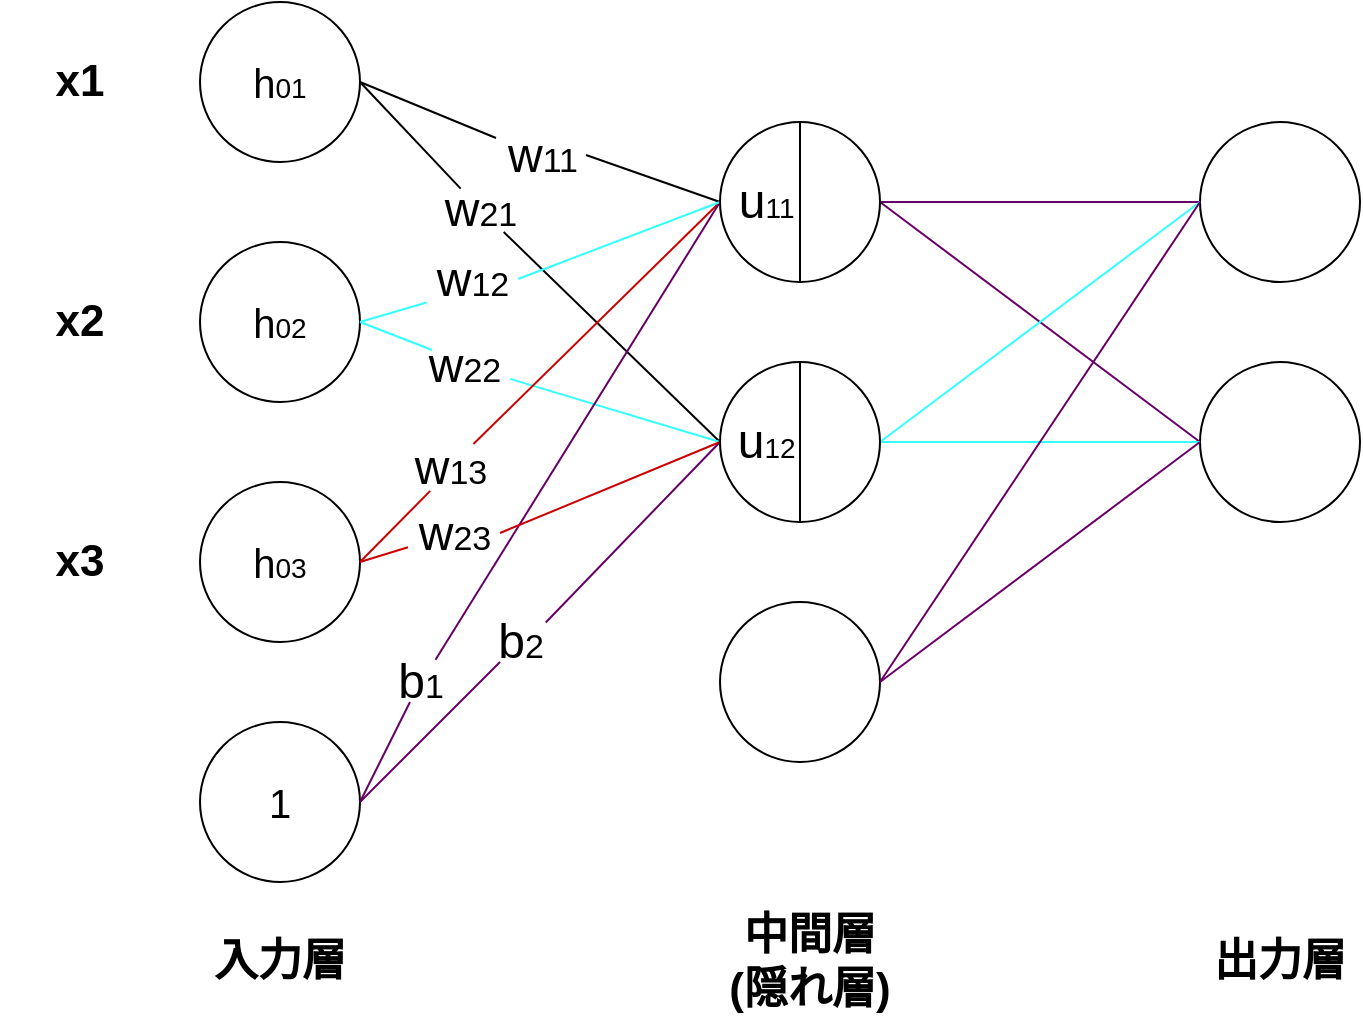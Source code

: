 <mxfile version="14.5.1" type="device"><diagram id="WjLQD2si7O1cluvUDKrH" name="ページ1"><mxGraphModel dx="792" dy="980" grid="1" gridSize="10" guides="1" tooltips="1" connect="1" arrows="1" fold="1" page="1" pageScale="1" pageWidth="1920" pageHeight="1200" math="0" shadow="0"><root><mxCell id="0"/><mxCell id="1" parent="0"/><mxCell id="cFgFDYzUAmebw3sZvCWR-1" value="&lt;font style=&quot;font-size: 20px&quot;&gt;h&lt;/font&gt;&lt;font style=&quot;font-size: 14px&quot;&gt;01&lt;/font&gt;" style="ellipse;whiteSpace=wrap;html=1;aspect=fixed;" vertex="1" parent="1"><mxGeometry x="220" y="120" width="80" height="80" as="geometry"/></mxCell><mxCell id="cFgFDYzUAmebw3sZvCWR-2" value="&lt;font style=&quot;font-size: 20px&quot;&gt;1&lt;/font&gt;" style="ellipse;whiteSpace=wrap;html=1;aspect=fixed;" vertex="1" parent="1"><mxGeometry x="220" y="480" width="80" height="80" as="geometry"/></mxCell><mxCell id="cFgFDYzUAmebw3sZvCWR-3" value="&lt;span style=&quot;font-size: 20px&quot;&gt;h&lt;/span&gt;&lt;span style=&quot;font-size: 14px&quot;&gt;03&lt;/span&gt;" style="ellipse;whiteSpace=wrap;html=1;aspect=fixed;" vertex="1" parent="1"><mxGeometry x="220" y="360" width="80" height="80" as="geometry"/></mxCell><mxCell id="cFgFDYzUAmebw3sZvCWR-4" value="&lt;span style=&quot;font-size: 20px&quot;&gt;h&lt;/span&gt;&lt;span style=&quot;font-size: 14px&quot;&gt;02&lt;/span&gt;" style="ellipse;whiteSpace=wrap;html=1;aspect=fixed;" vertex="1" parent="1"><mxGeometry x="220" y="240" width="80" height="80" as="geometry"/></mxCell><mxCell id="cFgFDYzUAmebw3sZvCWR-6" value="" style="ellipse;whiteSpace=wrap;html=1;aspect=fixed;" vertex="1" parent="1"><mxGeometry x="480" y="420" width="80" height="80" as="geometry"/></mxCell><mxCell id="cFgFDYzUAmebw3sZvCWR-8" value="" style="endArrow=none;html=1;exitX=1;exitY=0.5;exitDx=0;exitDy=0;entryX=0;entryY=0.5;entryDx=0;entryDy=0;shadow=0;" edge="1" parent="1" source="cFgFDYzUAmebw3sZvCWR-48" target="cFgFDYzUAmebw3sZvCWR-64"><mxGeometry width="50" height="50" relative="1" as="geometry"><mxPoint x="520" y="400" as="sourcePoint"/><mxPoint x="480" y="220" as="targetPoint"/></mxGeometry></mxCell><mxCell id="cFgFDYzUAmebw3sZvCWR-9" value="" style="endArrow=none;html=1;entryX=0;entryY=0.5;entryDx=0;entryDy=0;" edge="1" parent="1" source="cFgFDYzUAmebw3sZvCWR-49" target="cFgFDYzUAmebw3sZvCWR-66"><mxGeometry width="50" height="50" relative="1" as="geometry"><mxPoint x="300" y="160" as="sourcePoint"/><mxPoint x="480" y="340" as="targetPoint"/></mxGeometry></mxCell><mxCell id="cFgFDYzUAmebw3sZvCWR-11" value="" style="endArrow=none;html=1;entryX=1;entryY=0.5;entryDx=0;entryDy=0;exitX=0.007;exitY=1.01;exitDx=0;exitDy=0;strokeColor=#33FFFF;exitPerimeter=0;" edge="1" parent="1" source="cFgFDYzUAmebw3sZvCWR-50" target="cFgFDYzUAmebw3sZvCWR-4"><mxGeometry width="50" height="50" relative="1" as="geometry"><mxPoint x="520" y="400" as="sourcePoint"/><mxPoint x="570" y="350" as="targetPoint"/></mxGeometry></mxCell><mxCell id="cFgFDYzUAmebw3sZvCWR-16" value="" style="endArrow=none;html=1;entryX=0;entryY=0.5;entryDx=0;entryDy=0;strokeColor=#33FFFF;" edge="1" parent="1" source="cFgFDYzUAmebw3sZvCWR-51" target="cFgFDYzUAmebw3sZvCWR-66"><mxGeometry width="50" height="50" relative="1" as="geometry"><mxPoint x="300" y="280" as="sourcePoint"/><mxPoint x="480" y="340" as="targetPoint"/></mxGeometry></mxCell><mxCell id="cFgFDYzUAmebw3sZvCWR-20" value="" style="endArrow=none;html=1;strokeColor=#CC0000;entryX=0;entryY=0.5;entryDx=0;entryDy=0;" edge="1" parent="1" source="cFgFDYzUAmebw3sZvCWR-52" target="cFgFDYzUAmebw3sZvCWR-64"><mxGeometry width="50" height="50" relative="1" as="geometry"><mxPoint x="520" y="400" as="sourcePoint"/><mxPoint x="480" y="220" as="targetPoint"/></mxGeometry></mxCell><mxCell id="cFgFDYzUAmebw3sZvCWR-22" value="" style="endArrow=none;html=1;strokeColor=#CC0000;entryX=1;entryY=0.5;entryDx=0;entryDy=0;" edge="1" parent="1" source="cFgFDYzUAmebw3sZvCWR-53" target="cFgFDYzUAmebw3sZvCWR-3"><mxGeometry width="50" height="50" relative="1" as="geometry"><mxPoint x="520" y="400" as="sourcePoint"/><mxPoint x="570" y="350" as="targetPoint"/></mxGeometry></mxCell><mxCell id="cFgFDYzUAmebw3sZvCWR-25" value="" style="endArrow=none;html=1;shadow=0;strokeColor=#660066;exitX=0.694;exitY=-0.056;exitDx=0;exitDy=0;entryX=0;entryY=0.5;entryDx=0;entryDy=0;exitPerimeter=0;" edge="1" parent="1" source="cFgFDYzUAmebw3sZvCWR-68" target="cFgFDYzUAmebw3sZvCWR-64"><mxGeometry width="50" height="50" relative="1" as="geometry"><mxPoint x="520" y="400" as="sourcePoint"/><mxPoint x="480" y="220" as="targetPoint"/></mxGeometry></mxCell><mxCell id="cFgFDYzUAmebw3sZvCWR-26" value="" style="endArrow=none;html=1;shadow=0;strokeColor=#660066;exitX=0.822;exitY=0.011;exitDx=0;exitDy=0;entryX=0;entryY=0.5;entryDx=0;entryDy=0;exitPerimeter=0;" edge="1" parent="1" source="cFgFDYzUAmebw3sZvCWR-67" target="cFgFDYzUAmebw3sZvCWR-66"><mxGeometry width="50" height="50" relative="1" as="geometry"><mxPoint x="520" y="400" as="sourcePoint"/><mxPoint x="480" y="340" as="targetPoint"/></mxGeometry></mxCell><mxCell id="cFgFDYzUAmebw3sZvCWR-27" value="" style="ellipse;whiteSpace=wrap;html=1;aspect=fixed;" vertex="1" parent="1"><mxGeometry x="720" y="300" width="80" height="80" as="geometry"/></mxCell><mxCell id="cFgFDYzUAmebw3sZvCWR-28" value="" style="ellipse;whiteSpace=wrap;html=1;aspect=fixed;" vertex="1" parent="1"><mxGeometry x="720" y="180" width="80" height="80" as="geometry"/></mxCell><mxCell id="cFgFDYzUAmebw3sZvCWR-29" value="" style="endArrow=none;html=1;shadow=0;strokeColor=#660066;entryX=1;entryY=0.5;entryDx=0;entryDy=0;exitX=0;exitY=0.5;exitDx=0;exitDy=0;" edge="1" parent="1" source="cFgFDYzUAmebw3sZvCWR-28" target="cFgFDYzUAmebw3sZvCWR-64"><mxGeometry width="50" height="50" relative="1" as="geometry"><mxPoint x="520" y="400" as="sourcePoint"/><mxPoint x="560" y="220" as="targetPoint"/></mxGeometry></mxCell><mxCell id="cFgFDYzUAmebw3sZvCWR-31" value="" style="endArrow=none;html=1;shadow=0;strokeColor=#660066;entryX=1;entryY=0.5;entryDx=0;entryDy=0;exitX=0;exitY=0.5;exitDx=0;exitDy=0;" edge="1" parent="1" source="cFgFDYzUAmebw3sZvCWR-27" target="cFgFDYzUAmebw3sZvCWR-64"><mxGeometry width="50" height="50" relative="1" as="geometry"><mxPoint x="520" y="400" as="sourcePoint"/><mxPoint x="560" y="220" as="targetPoint"/></mxGeometry></mxCell><mxCell id="cFgFDYzUAmebw3sZvCWR-33" value="" style="endArrow=none;html=1;entryX=0;entryY=0.5;entryDx=0;entryDy=0;exitX=1;exitY=0.5;exitDx=0;exitDy=0;strokeColor=#33FFFF;" edge="1" parent="1" source="cFgFDYzUAmebw3sZvCWR-66" target="cFgFDYzUAmebw3sZvCWR-28"><mxGeometry width="50" height="50" relative="1" as="geometry"><mxPoint x="560" y="340" as="sourcePoint"/><mxPoint x="310" y="290" as="targetPoint"/></mxGeometry></mxCell><mxCell id="cFgFDYzUAmebw3sZvCWR-34" value="" style="endArrow=none;html=1;exitX=1;exitY=0.5;exitDx=0;exitDy=0;strokeColor=#33FFFF;entryX=0;entryY=0.5;entryDx=0;entryDy=0;" edge="1" parent="1" source="cFgFDYzUAmebw3sZvCWR-66" target="cFgFDYzUAmebw3sZvCWR-27"><mxGeometry width="50" height="50" relative="1" as="geometry"><mxPoint x="560" y="340" as="sourcePoint"/><mxPoint x="650" y="340" as="targetPoint"/></mxGeometry></mxCell><mxCell id="cFgFDYzUAmebw3sZvCWR-35" value="&lt;font style=&quot;font-size: 22px&quot;&gt;&lt;b&gt;入力層&lt;/b&gt;&lt;/font&gt;" style="text;html=1;strokeColor=none;fillColor=none;align=center;verticalAlign=middle;whiteSpace=wrap;rounded=0;" vertex="1" parent="1"><mxGeometry x="220" y="590" width="80" height="20" as="geometry"/></mxCell><mxCell id="cFgFDYzUAmebw3sZvCWR-37" value="&lt;span style=&quot;font-size: 22px&quot;&gt;&lt;b&gt;中間層(隠れ層)&lt;br&gt;&lt;/b&gt;&lt;/span&gt;" style="text;html=1;strokeColor=none;fillColor=none;align=center;verticalAlign=middle;whiteSpace=wrap;rounded=0;" vertex="1" parent="1"><mxGeometry x="480" y="590" width="90" height="20" as="geometry"/></mxCell><mxCell id="cFgFDYzUAmebw3sZvCWR-38" value="&lt;font style=&quot;font-size: 22px&quot;&gt;&lt;b&gt;出力層&lt;/b&gt;&lt;/font&gt;" style="text;html=1;strokeColor=none;fillColor=none;align=center;verticalAlign=middle;whiteSpace=wrap;rounded=0;" vertex="1" parent="1"><mxGeometry x="720" y="590" width="80" height="20" as="geometry"/></mxCell><mxCell id="cFgFDYzUAmebw3sZvCWR-41" value="" style="endArrow=none;html=1;shadow=0;strokeColor=#660066;exitX=1;exitY=0.5;exitDx=0;exitDy=0;entryX=0;entryY=0.5;entryDx=0;entryDy=0;" edge="1" parent="1" source="cFgFDYzUAmebw3sZvCWR-6" target="cFgFDYzUAmebw3sZvCWR-28"><mxGeometry width="50" height="50" relative="1" as="geometry"><mxPoint x="310" y="530" as="sourcePoint"/><mxPoint x="490" y="230" as="targetPoint"/></mxGeometry></mxCell><mxCell id="cFgFDYzUAmebw3sZvCWR-42" value="" style="endArrow=none;html=1;shadow=0;strokeColor=#660066;exitX=1;exitY=0.5;exitDx=0;exitDy=0;entryX=0;entryY=0.5;entryDx=0;entryDy=0;" edge="1" parent="1" source="cFgFDYzUAmebw3sZvCWR-6" target="cFgFDYzUAmebw3sZvCWR-27"><mxGeometry width="50" height="50" relative="1" as="geometry"><mxPoint x="320" y="540" as="sourcePoint"/><mxPoint x="720" y="340" as="targetPoint"/></mxGeometry></mxCell><mxCell id="cFgFDYzUAmebw3sZvCWR-43" value="&lt;font style=&quot;font-size: 22px&quot;&gt;&lt;b&gt;x3&lt;/b&gt;&lt;/font&gt;" style="text;html=1;strokeColor=none;fillColor=none;align=center;verticalAlign=middle;whiteSpace=wrap;rounded=0;" vertex="1" parent="1"><mxGeometry x="120" y="390" width="80" height="20" as="geometry"/></mxCell><mxCell id="cFgFDYzUAmebw3sZvCWR-44" value="&lt;span style=&quot;font-size: 22px&quot;&gt;&lt;b&gt;x2&lt;/b&gt;&lt;/span&gt;" style="text;html=1;strokeColor=none;fillColor=none;align=center;verticalAlign=middle;whiteSpace=wrap;rounded=0;" vertex="1" parent="1"><mxGeometry x="120" y="270" width="80" height="20" as="geometry"/></mxCell><mxCell id="cFgFDYzUAmebw3sZvCWR-45" value="&lt;span style=&quot;font-size: 22px&quot;&gt;&lt;b&gt;x1&lt;/b&gt;&lt;/span&gt;" style="text;html=1;strokeColor=none;fillColor=none;align=center;verticalAlign=middle;whiteSpace=wrap;rounded=0;" vertex="1" parent="1"><mxGeometry x="120" y="150" width="80" height="20" as="geometry"/></mxCell><mxCell id="cFgFDYzUAmebw3sZvCWR-48" value="&lt;font style=&quot;font-size: 24px&quot;&gt;w&lt;/font&gt;&lt;font style=&quot;font-size: 17px&quot;&gt;11&lt;/font&gt;" style="text;html=1;align=center;verticalAlign=middle;resizable=0;points=[];autosize=1;" vertex="1" parent="1"><mxGeometry x="368" y="185" width="45" height="23" as="geometry"/></mxCell><mxCell id="cFgFDYzUAmebw3sZvCWR-56" value="" style="endArrow=none;html=1;exitX=1;exitY=0.5;exitDx=0;exitDy=0;shadow=0;" edge="1" parent="1" source="cFgFDYzUAmebw3sZvCWR-1"><mxGeometry width="50" height="50" relative="1" as="geometry"><mxPoint x="300" y="160" as="sourcePoint"/><mxPoint x="368" y="188" as="targetPoint"/></mxGeometry></mxCell><mxCell id="cFgFDYzUAmebw3sZvCWR-49" value="&lt;font style=&quot;font-size: 24px&quot;&gt;w&lt;/font&gt;&lt;font style=&quot;font-size: 17px&quot;&gt;&lt;font style=&quot;font-size: 17px&quot;&gt;2&lt;/font&gt;&lt;font style=&quot;font-size: 17px&quot;&gt;1&lt;/font&gt;&lt;/font&gt;" style="text;html=1;align=center;verticalAlign=middle;resizable=0;points=[];autosize=1;" vertex="1" parent="1"><mxGeometry x="337" y="212" width="46" height="23" as="geometry"/></mxCell><mxCell id="cFgFDYzUAmebw3sZvCWR-57" value="" style="endArrow=none;html=1;entryX=0.29;entryY=0.058;entryDx=0;entryDy=0;entryPerimeter=0;" edge="1" parent="1" target="cFgFDYzUAmebw3sZvCWR-49"><mxGeometry width="50" height="50" relative="1" as="geometry"><mxPoint x="300" y="160" as="sourcePoint"/><mxPoint x="480" y="340" as="targetPoint"/></mxGeometry></mxCell><mxCell id="cFgFDYzUAmebw3sZvCWR-50" value="&lt;font style=&quot;font-size: 24px&quot;&gt;w&lt;/font&gt;&lt;font style=&quot;font-size: 17px&quot;&gt;12&lt;/font&gt;" style="text;html=1;align=center;verticalAlign=middle;resizable=0;points=[];autosize=1;" vertex="1" parent="1"><mxGeometry x="333" y="247" width="46" height="23" as="geometry"/></mxCell><mxCell id="cFgFDYzUAmebw3sZvCWR-58" value="" style="endArrow=none;html=1;entryX=1;entryY=0.5;entryDx=0;entryDy=0;exitX=0;exitY=0.5;exitDx=0;exitDy=0;strokeColor=#33FFFF;" edge="1" parent="1" source="cFgFDYzUAmebw3sZvCWR-64" target="cFgFDYzUAmebw3sZvCWR-50"><mxGeometry width="50" height="50" relative="1" as="geometry"><mxPoint x="480" y="220" as="sourcePoint"/><mxPoint x="300" y="280" as="targetPoint"/></mxGeometry></mxCell><mxCell id="cFgFDYzUAmebw3sZvCWR-52" value="&lt;font style=&quot;font-size: 24px&quot;&gt;w&lt;/font&gt;&lt;font style=&quot;font-size: 17px&quot;&gt;13&lt;/font&gt;" style="text;html=1;align=center;verticalAlign=middle;resizable=0;points=[];autosize=1;" vertex="1" parent="1"><mxGeometry x="322" y="341" width="46" height="23" as="geometry"/></mxCell><mxCell id="cFgFDYzUAmebw3sZvCWR-59" value="" style="endArrow=none;html=1;strokeColor=#CC0000;exitX=1;exitY=0.5;exitDx=0;exitDy=0;entryX=0.285;entryY=1.019;entryDx=0;entryDy=0;entryPerimeter=0;" edge="1" parent="1" source="cFgFDYzUAmebw3sZvCWR-3" target="cFgFDYzUAmebw3sZvCWR-52"><mxGeometry width="50" height="50" relative="1" as="geometry"><mxPoint x="300" y="400" as="sourcePoint"/><mxPoint x="480" y="220" as="targetPoint"/></mxGeometry></mxCell><mxCell id="cFgFDYzUAmebw3sZvCWR-51" value="&lt;font style=&quot;font-size: 24px&quot;&gt;w&lt;/font&gt;&lt;font style=&quot;font-size: 17px&quot;&gt;22&lt;/font&gt;" style="text;html=1;align=center;verticalAlign=middle;resizable=0;points=[];autosize=1;" vertex="1" parent="1"><mxGeometry x="329" y="290" width="46" height="23" as="geometry"/></mxCell><mxCell id="cFgFDYzUAmebw3sZvCWR-60" value="" style="endArrow=none;html=1;strokeColor=#33FFFF;" edge="1" parent="1"><mxGeometry width="50" height="50" relative="1" as="geometry"><mxPoint x="300" y="280" as="sourcePoint"/><mxPoint x="336" y="294" as="targetPoint"/></mxGeometry></mxCell><mxCell id="cFgFDYzUAmebw3sZvCWR-53" value="&lt;font style=&quot;font-size: 24px&quot;&gt;w&lt;/font&gt;&lt;font style=&quot;font-size: 17px&quot;&gt;2&lt;/font&gt;&lt;font style=&quot;font-size: 17px&quot;&gt;3&lt;/font&gt;" style="text;html=1;align=center;verticalAlign=middle;resizable=0;points=[];autosize=1;" vertex="1" parent="1"><mxGeometry x="324" y="374" width="46" height="23" as="geometry"/></mxCell><mxCell id="cFgFDYzUAmebw3sZvCWR-61" value="" style="endArrow=none;html=1;strokeColor=#CC0000;entryX=1;entryY=0.5;entryDx=0;entryDy=0;exitX=0;exitY=0.5;exitDx=0;exitDy=0;" edge="1" parent="1" source="cFgFDYzUAmebw3sZvCWR-66" target="cFgFDYzUAmebw3sZvCWR-53"><mxGeometry width="50" height="50" relative="1" as="geometry"><mxPoint x="480" y="340" as="sourcePoint"/><mxPoint x="300" y="400" as="targetPoint"/></mxGeometry></mxCell><mxCell id="cFgFDYzUAmebw3sZvCWR-64" value="&lt;font style=&quot;font-size: 24px&quot;&gt;u&lt;/font&gt;&lt;font style=&quot;font-size: 14px&quot;&gt;11&lt;/font&gt;&lt;font style=&quot;font-size: 24px&quot;&gt;&amp;nbsp; &amp;nbsp; &amp;nbsp;&lt;/font&gt;" style="shape=lineEllipse;line=vertical;perimeter=ellipsePerimeter;whiteSpace=wrap;html=1;backgroundOutline=1;" vertex="1" parent="1"><mxGeometry x="480" y="180" width="80" height="80" as="geometry"/></mxCell><mxCell id="cFgFDYzUAmebw3sZvCWR-66" value="&lt;font style=&quot;font-size: 24px&quot;&gt;u&lt;/font&gt;&lt;font style=&quot;font-size: 14px&quot;&gt;12&lt;/font&gt;&lt;font style=&quot;font-size: 24px&quot;&gt;&amp;nbsp; &amp;nbsp; &amp;nbsp;&lt;/font&gt;" style="shape=lineEllipse;line=vertical;perimeter=ellipsePerimeter;whiteSpace=wrap;html=1;backgroundOutline=1;" vertex="1" parent="1"><mxGeometry x="480" y="300" width="80" height="80" as="geometry"/></mxCell><mxCell id="cFgFDYzUAmebw3sZvCWR-68" value="&lt;font style=&quot;font-size: 24px&quot;&gt;b&lt;/font&gt;&lt;font style=&quot;font-size: 17px&quot;&gt;1&lt;/font&gt;" style="text;html=1;align=center;verticalAlign=middle;resizable=0;points=[];autosize=1;" vertex="1" parent="1"><mxGeometry x="310" y="450" width="40" height="20" as="geometry"/></mxCell><mxCell id="cFgFDYzUAmebw3sZvCWR-69" value="" style="endArrow=none;html=1;shadow=0;strokeColor=#660066;exitX=1;exitY=0.5;exitDx=0;exitDy=0;" edge="1" parent="1" source="cFgFDYzUAmebw3sZvCWR-2" target="cFgFDYzUAmebw3sZvCWR-68"><mxGeometry width="50" height="50" relative="1" as="geometry"><mxPoint x="300" y="520" as="sourcePoint"/><mxPoint x="480" y="220" as="targetPoint"/></mxGeometry></mxCell><mxCell id="cFgFDYzUAmebw3sZvCWR-67" value="&lt;font style=&quot;font-size: 24px&quot;&gt;b&lt;/font&gt;&lt;font style=&quot;font-size: 17px&quot;&gt;2&lt;/font&gt;" style="text;html=1;align=center;verticalAlign=middle;resizable=0;points=[];autosize=1;" vertex="1" parent="1"><mxGeometry x="360" y="430" width="40" height="20" as="geometry"/></mxCell><mxCell id="cFgFDYzUAmebw3sZvCWR-70" value="" style="endArrow=none;html=1;shadow=0;strokeColor=#660066;exitX=1;exitY=0.5;exitDx=0;exitDy=0;" edge="1" parent="1" source="cFgFDYzUAmebw3sZvCWR-2" target="cFgFDYzUAmebw3sZvCWR-67"><mxGeometry width="50" height="50" relative="1" as="geometry"><mxPoint x="300" y="520" as="sourcePoint"/><mxPoint x="480" y="340" as="targetPoint"/></mxGeometry></mxCell></root></mxGraphModel></diagram></mxfile>
